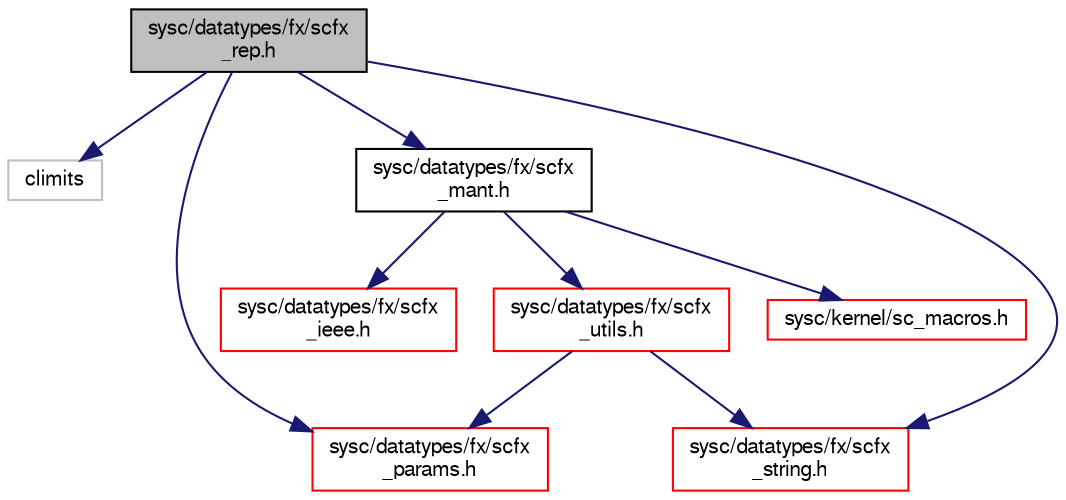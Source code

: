 digraph "sysc/datatypes/fx/scfx_rep.h"
{
  edge [fontname="FreeSans",fontsize="10",labelfontname="FreeSans",labelfontsize="10"];
  node [fontname="FreeSans",fontsize="10",shape=record];
  Node0 [label="sysc/datatypes/fx/scfx\l_rep.h",height=0.2,width=0.4,color="black", fillcolor="grey75", style="filled", fontcolor="black"];
  Node0 -> Node1 [color="midnightblue",fontsize="10",style="solid",fontname="FreeSans"];
  Node1 [label="climits",height=0.2,width=0.4,color="grey75", fillcolor="white", style="filled"];
  Node0 -> Node2 [color="midnightblue",fontsize="10",style="solid",fontname="FreeSans"];
  Node2 [label="sysc/datatypes/fx/scfx\l_mant.h",height=0.2,width=0.4,color="black", fillcolor="white", style="filled",URL="$a00155.html"];
  Node2 -> Node3 [color="midnightblue",fontsize="10",style="solid",fontname="FreeSans"];
  Node3 [label="sysc/datatypes/fx/scfx\l_ieee.h",height=0.2,width=0.4,color="red", fillcolor="white", style="filled",URL="$a00152.html"];
  Node2 -> Node27 [color="midnightblue",fontsize="10",style="solid",fontname="FreeSans"];
  Node27 [label="sysc/datatypes/fx/scfx\l_utils.h",height=0.2,width=0.4,color="red", fillcolor="white", style="filled",URL="$a00173.html"];
  Node27 -> Node28 [color="midnightblue",fontsize="10",style="solid",fontname="FreeSans"];
  Node28 [label="sysc/datatypes/fx/scfx\l_params.h",height=0.2,width=0.4,color="red", fillcolor="white", style="filled",URL="$a00161.html"];
  Node27 -> Node48 [color="midnightblue",fontsize="10",style="solid",fontname="FreeSans"];
  Node48 [label="sysc/datatypes/fx/scfx\l_string.h",height=0.2,width=0.4,color="red", fillcolor="white", style="filled",URL="$a00170.html"];
  Node2 -> Node49 [color="midnightblue",fontsize="10",style="solid",fontname="FreeSans"];
  Node49 [label="sysc/kernel/sc_macros.h",height=0.2,width=0.4,color="red", fillcolor="white", style="filled",URL="$a00263.html"];
  Node0 -> Node28 [color="midnightblue",fontsize="10",style="solid",fontname="FreeSans"];
  Node0 -> Node48 [color="midnightblue",fontsize="10",style="solid",fontname="FreeSans"];
}
